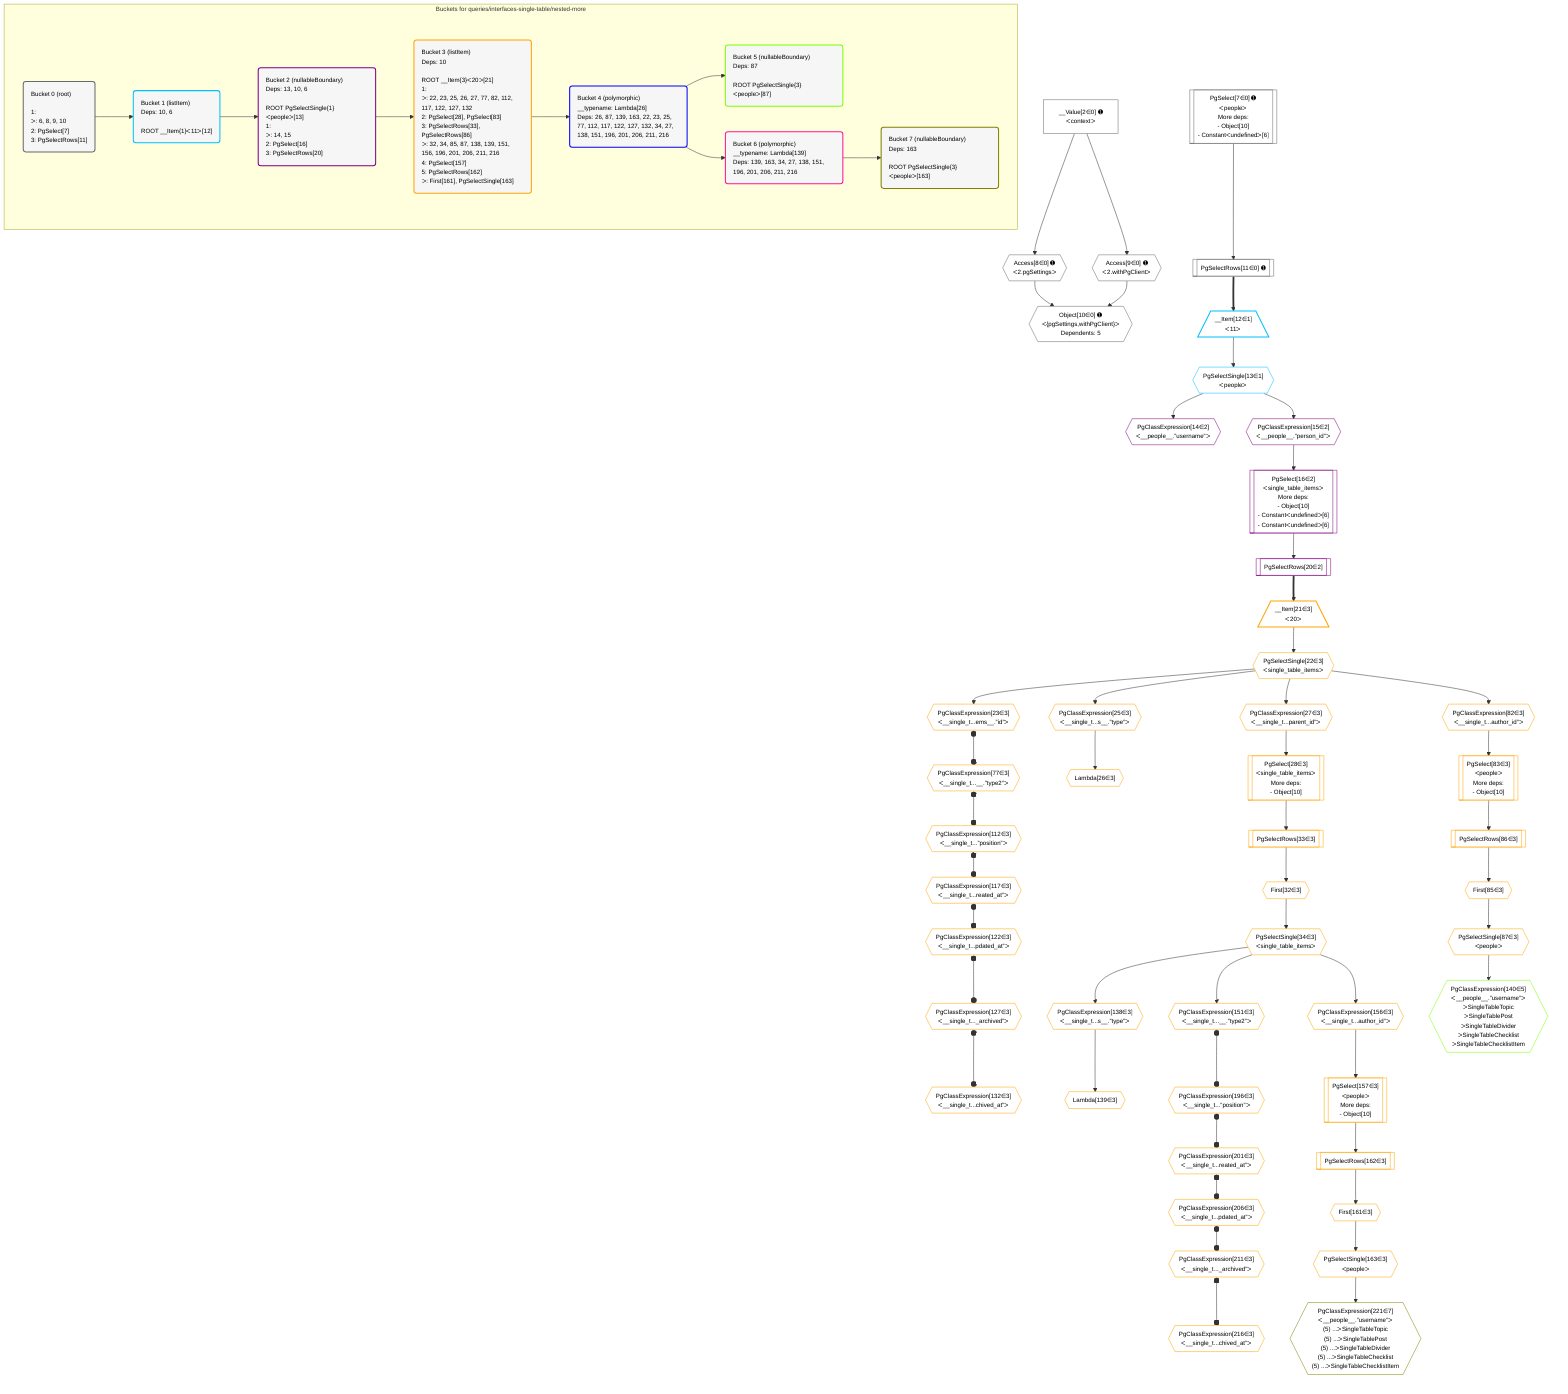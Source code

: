 %%{init: {'themeVariables': { 'fontSize': '12px'}}}%%
graph TD
    classDef path fill:#eee,stroke:#000,color:#000
    classDef plan fill:#fff,stroke-width:1px,color:#000
    classDef itemplan fill:#fff,stroke-width:2px,color:#000
    classDef unbatchedplan fill:#dff,stroke-width:1px,color:#000
    classDef sideeffectplan fill:#fcc,stroke-width:2px,color:#000
    classDef bucket fill:#f6f6f6,color:#000,stroke-width:2px,text-align:left

    subgraph "Buckets for queries/interfaces-single-table/nested-more"
    Bucket0("Bucket 0 (root)<br /><br />1: <br />ᐳ: 6, 8, 9, 10<br />2: PgSelect[7]<br />3: PgSelectRows[11]"):::bucket
    Bucket1("Bucket 1 (listItem)<br />Deps: 10, 6<br /><br />ROOT __Item{1}ᐸ11ᐳ[12]"):::bucket
    Bucket2("Bucket 2 (nullableBoundary)<br />Deps: 13, 10, 6<br /><br />ROOT PgSelectSingle{1}ᐸpeopleᐳ[13]<br />1: <br />ᐳ: 14, 15<br />2: PgSelect[16]<br />3: PgSelectRows[20]"):::bucket
    Bucket3("Bucket 3 (listItem)<br />Deps: 10<br /><br />ROOT __Item{3}ᐸ20ᐳ[21]<br />1: <br />ᐳ: 22, 23, 25, 26, 27, 77, 82, 112, 117, 122, 127, 132<br />2: PgSelect[28], PgSelect[83]<br />3: PgSelectRows[33], PgSelectRows[86]<br />ᐳ: 32, 34, 85, 87, 138, 139, 151, 156, 196, 201, 206, 211, 216<br />4: PgSelect[157]<br />5: PgSelectRows[162]<br />ᐳ: First[161], PgSelectSingle[163]"):::bucket
    Bucket4("Bucket 4 (polymorphic)<br />__typename: Lambda[26]<br />Deps: 26, 87, 139, 163, 22, 23, 25, 77, 112, 117, 122, 127, 132, 34, 27, 138, 151, 196, 201, 206, 211, 216"):::bucket
    Bucket5("Bucket 5 (nullableBoundary)<br />Deps: 87<br /><br />ROOT PgSelectSingle{3}ᐸpeopleᐳ[87]"):::bucket
    Bucket6("Bucket 6 (polymorphic)<br />__typename: Lambda[139]<br />Deps: 139, 163, 34, 27, 138, 151, 196, 201, 206, 211, 216"):::bucket
    Bucket7("Bucket 7 (nullableBoundary)<br />Deps: 163<br /><br />ROOT PgSelectSingle{3}ᐸpeopleᐳ[163]"):::bucket
    end
    Bucket0 --> Bucket1
    Bucket1 --> Bucket2
    Bucket2 --> Bucket3
    Bucket3 --> Bucket4
    Bucket4 --> Bucket5 & Bucket6
    Bucket6 --> Bucket7

    %% plan dependencies
    PgSelect7[["PgSelect[7∈0] ➊<br />ᐸpeopleᐳ<br />More deps:<br />- Object[10]<br />- Constantᐸundefinedᐳ[6]"]]:::plan
    Object10{{"Object[10∈0] ➊<br />ᐸ{pgSettings,withPgClient}ᐳ<br />Dependents: 5"}}:::plan
    Access8{{"Access[8∈0] ➊<br />ᐸ2.pgSettingsᐳ"}}:::plan
    Access9{{"Access[9∈0] ➊<br />ᐸ2.withPgClientᐳ"}}:::plan
    Access8 & Access9 --> Object10
    __Value2["__Value[2∈0] ➊<br />ᐸcontextᐳ"]:::plan
    __Value2 --> Access8
    __Value2 --> Access9
    PgSelectRows11[["PgSelectRows[11∈0] ➊"]]:::plan
    PgSelect7 --> PgSelectRows11
    __Item12[/"__Item[12∈1]<br />ᐸ11ᐳ"\]:::itemplan
    PgSelectRows11 ==> __Item12
    PgSelectSingle13{{"PgSelectSingle[13∈1]<br />ᐸpeopleᐳ"}}:::plan
    __Item12 --> PgSelectSingle13
    PgSelect16[["PgSelect[16∈2]<br />ᐸsingle_table_itemsᐳ<br />More deps:<br />- Object[10]<br />- Constantᐸundefinedᐳ[6]<br />- Constantᐸundefinedᐳ[6]"]]:::plan
    PgClassExpression15{{"PgClassExpression[15∈2]<br />ᐸ__people__.”person_id”ᐳ"}}:::plan
    PgClassExpression15 --> PgSelect16
    PgClassExpression14{{"PgClassExpression[14∈2]<br />ᐸ__people__.”username”ᐳ"}}:::plan
    PgSelectSingle13 --> PgClassExpression14
    PgSelectSingle13 --> PgClassExpression15
    PgSelectRows20[["PgSelectRows[20∈2]"]]:::plan
    PgSelect16 --> PgSelectRows20
    PgSelect28[["PgSelect[28∈3]<br />ᐸsingle_table_itemsᐳ<br />More deps:<br />- Object[10]"]]:::plan
    PgClassExpression27{{"PgClassExpression[27∈3]<br />ᐸ__single_t...parent_id”ᐳ"}}:::plan
    PgClassExpression27 --> PgSelect28
    PgSelect83[["PgSelect[83∈3]<br />ᐸpeopleᐳ<br />More deps:<br />- Object[10]"]]:::plan
    PgClassExpression82{{"PgClassExpression[82∈3]<br />ᐸ__single_t...author_id”ᐳ"}}:::plan
    PgClassExpression82 --> PgSelect83
    PgSelect157[["PgSelect[157∈3]<br />ᐸpeopleᐳ<br />More deps:<br />- Object[10]"]]:::plan
    PgClassExpression156{{"PgClassExpression[156∈3]<br />ᐸ__single_t...author_id”ᐳ"}}:::plan
    PgClassExpression156 --> PgSelect157
    __Item21[/"__Item[21∈3]<br />ᐸ20ᐳ"\]:::itemplan
    PgSelectRows20 ==> __Item21
    PgSelectSingle22{{"PgSelectSingle[22∈3]<br />ᐸsingle_table_itemsᐳ"}}:::plan
    __Item21 --> PgSelectSingle22
    PgClassExpression23{{"PgClassExpression[23∈3]<br />ᐸ__single_t...ems__.”id”ᐳ"}}:::plan
    PgSelectSingle22 --> PgClassExpression23
    PgClassExpression25{{"PgClassExpression[25∈3]<br />ᐸ__single_t...s__.”type”ᐳ"}}:::plan
    PgSelectSingle22 --> PgClassExpression25
    Lambda26{{"Lambda[26∈3]"}}:::plan
    PgClassExpression25 --> Lambda26
    PgSelectSingle22 --> PgClassExpression27
    First32{{"First[32∈3]"}}:::plan
    PgSelectRows33[["PgSelectRows[33∈3]"]]:::plan
    PgSelectRows33 --> First32
    PgSelect28 --> PgSelectRows33
    PgSelectSingle34{{"PgSelectSingle[34∈3]<br />ᐸsingle_table_itemsᐳ"}}:::plan
    First32 --> PgSelectSingle34
    PgClassExpression77{{"PgClassExpression[77∈3]<br />ᐸ__single_t...__.”type2”ᐳ"}}:::plan
    PgClassExpression23 o--o PgClassExpression77
    PgSelectSingle22 --> PgClassExpression82
    First85{{"First[85∈3]"}}:::plan
    PgSelectRows86[["PgSelectRows[86∈3]"]]:::plan
    PgSelectRows86 --> First85
    PgSelect83 --> PgSelectRows86
    PgSelectSingle87{{"PgSelectSingle[87∈3]<br />ᐸpeopleᐳ"}}:::plan
    First85 --> PgSelectSingle87
    PgClassExpression112{{"PgClassExpression[112∈3]<br />ᐸ__single_t...”position”ᐳ"}}:::plan
    PgClassExpression77 o--o PgClassExpression112
    PgClassExpression117{{"PgClassExpression[117∈3]<br />ᐸ__single_t...reated_at”ᐳ"}}:::plan
    PgClassExpression112 o--o PgClassExpression117
    PgClassExpression122{{"PgClassExpression[122∈3]<br />ᐸ__single_t...pdated_at”ᐳ"}}:::plan
    PgClassExpression117 o--o PgClassExpression122
    PgClassExpression127{{"PgClassExpression[127∈3]<br />ᐸ__single_t..._archived”ᐳ"}}:::plan
    PgClassExpression122 o--o PgClassExpression127
    PgClassExpression132{{"PgClassExpression[132∈3]<br />ᐸ__single_t...chived_at”ᐳ"}}:::plan
    PgClassExpression127 o--o PgClassExpression132
    PgClassExpression138{{"PgClassExpression[138∈3]<br />ᐸ__single_t...s__.”type”ᐳ"}}:::plan
    PgSelectSingle34 --> PgClassExpression138
    Lambda139{{"Lambda[139∈3]"}}:::plan
    PgClassExpression138 --> Lambda139
    PgClassExpression151{{"PgClassExpression[151∈3]<br />ᐸ__single_t...__.”type2”ᐳ"}}:::plan
    PgSelectSingle34 --> PgClassExpression151
    PgSelectSingle34 --> PgClassExpression156
    First161{{"First[161∈3]"}}:::plan
    PgSelectRows162[["PgSelectRows[162∈3]"]]:::plan
    PgSelectRows162 --> First161
    PgSelect157 --> PgSelectRows162
    PgSelectSingle163{{"PgSelectSingle[163∈3]<br />ᐸpeopleᐳ"}}:::plan
    First161 --> PgSelectSingle163
    PgClassExpression196{{"PgClassExpression[196∈3]<br />ᐸ__single_t...”position”ᐳ"}}:::plan
    PgClassExpression151 o--o PgClassExpression196
    PgClassExpression201{{"PgClassExpression[201∈3]<br />ᐸ__single_t...reated_at”ᐳ"}}:::plan
    PgClassExpression196 o--o PgClassExpression201
    PgClassExpression206{{"PgClassExpression[206∈3]<br />ᐸ__single_t...pdated_at”ᐳ"}}:::plan
    PgClassExpression201 o--o PgClassExpression206
    PgClassExpression211{{"PgClassExpression[211∈3]<br />ᐸ__single_t..._archived”ᐳ"}}:::plan
    PgClassExpression206 o--o PgClassExpression211
    PgClassExpression216{{"PgClassExpression[216∈3]<br />ᐸ__single_t...chived_at”ᐳ"}}:::plan
    PgClassExpression211 o--o PgClassExpression216
    PgClassExpression140{{"PgClassExpression[140∈5]<br />ᐸ__people__.”username”ᐳ<br />ᐳSingleTableTopic<br />ᐳSingleTablePost<br />ᐳSingleTableDivider<br />ᐳSingleTableChecklist<br />ᐳSingleTableChecklistItem"}}:::plan
    PgSelectSingle87 --> PgClassExpression140
    PgClassExpression221{{"PgClassExpression[221∈7]<br />ᐸ__people__.”username”ᐳ<br />(5) ...ᐳSingleTableTopic<br />(5) ...ᐳSingleTablePost<br />(5) ...ᐳSingleTableDivider<br />(5) ...ᐳSingleTableChecklist<br />(5) ...ᐳSingleTableChecklistItem"}}:::plan
    PgSelectSingle163 --> PgClassExpression221

    %% define steps
    classDef bucket0 stroke:#696969
    class Bucket0,__Value2,PgSelect7,Access8,Access9,Object10,PgSelectRows11 bucket0
    classDef bucket1 stroke:#00bfff
    class Bucket1,__Item12,PgSelectSingle13 bucket1
    classDef bucket2 stroke:#7f007f
    class Bucket2,PgClassExpression14,PgClassExpression15,PgSelect16,PgSelectRows20 bucket2
    classDef bucket3 stroke:#ffa500
    class Bucket3,__Item21,PgSelectSingle22,PgClassExpression23,PgClassExpression25,Lambda26,PgClassExpression27,PgSelect28,First32,PgSelectRows33,PgSelectSingle34,PgClassExpression77,PgClassExpression82,PgSelect83,First85,PgSelectRows86,PgSelectSingle87,PgClassExpression112,PgClassExpression117,PgClassExpression122,PgClassExpression127,PgClassExpression132,PgClassExpression138,Lambda139,PgClassExpression151,PgClassExpression156,PgSelect157,First161,PgSelectRows162,PgSelectSingle163,PgClassExpression196,PgClassExpression201,PgClassExpression206,PgClassExpression211,PgClassExpression216 bucket3
    classDef bucket4 stroke:#0000ff
    class Bucket4 bucket4
    classDef bucket5 stroke:#7fff00
    class Bucket5,PgClassExpression140 bucket5
    classDef bucket6 stroke:#ff1493
    class Bucket6 bucket6
    classDef bucket7 stroke:#808000
    class Bucket7,PgClassExpression221 bucket7